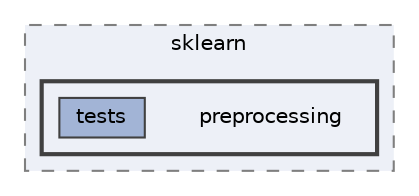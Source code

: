 digraph "/home/jam/Research/IRES-2025/dev/src/llm-scripts/testing/hypothesis-testing/hyp-env/lib/python3.12/site-packages/sklearn/preprocessing"
{
 // LATEX_PDF_SIZE
  bgcolor="transparent";
  edge [fontname=Helvetica,fontsize=10,labelfontname=Helvetica,labelfontsize=10];
  node [fontname=Helvetica,fontsize=10,shape=box,height=0.2,width=0.4];
  compound=true
  subgraph clusterdir_95412a8f6746b9685e089ed9447bfec4 {
    graph [ bgcolor="#edf0f7", pencolor="grey50", label="sklearn", fontname=Helvetica,fontsize=10 style="filled,dashed", URL="dir_95412a8f6746b9685e089ed9447bfec4.html",tooltip=""]
  subgraph clusterdir_3878c82b4c37fb6f4fe8fb91c5552d3b {
    graph [ bgcolor="#edf0f7", pencolor="grey25", label="", fontname=Helvetica,fontsize=10 style="filled,bold", URL="dir_3878c82b4c37fb6f4fe8fb91c5552d3b.html",tooltip=""]
    dir_3878c82b4c37fb6f4fe8fb91c5552d3b [shape=plaintext, label="preprocessing"];
  dir_ed82e2cd434c0edd6e70d6a70aeff9fb [label="tests", fillcolor="#a2b4d6", color="grey25", style="filled", URL="dir_ed82e2cd434c0edd6e70d6a70aeff9fb.html",tooltip=""];
  }
  }
}
